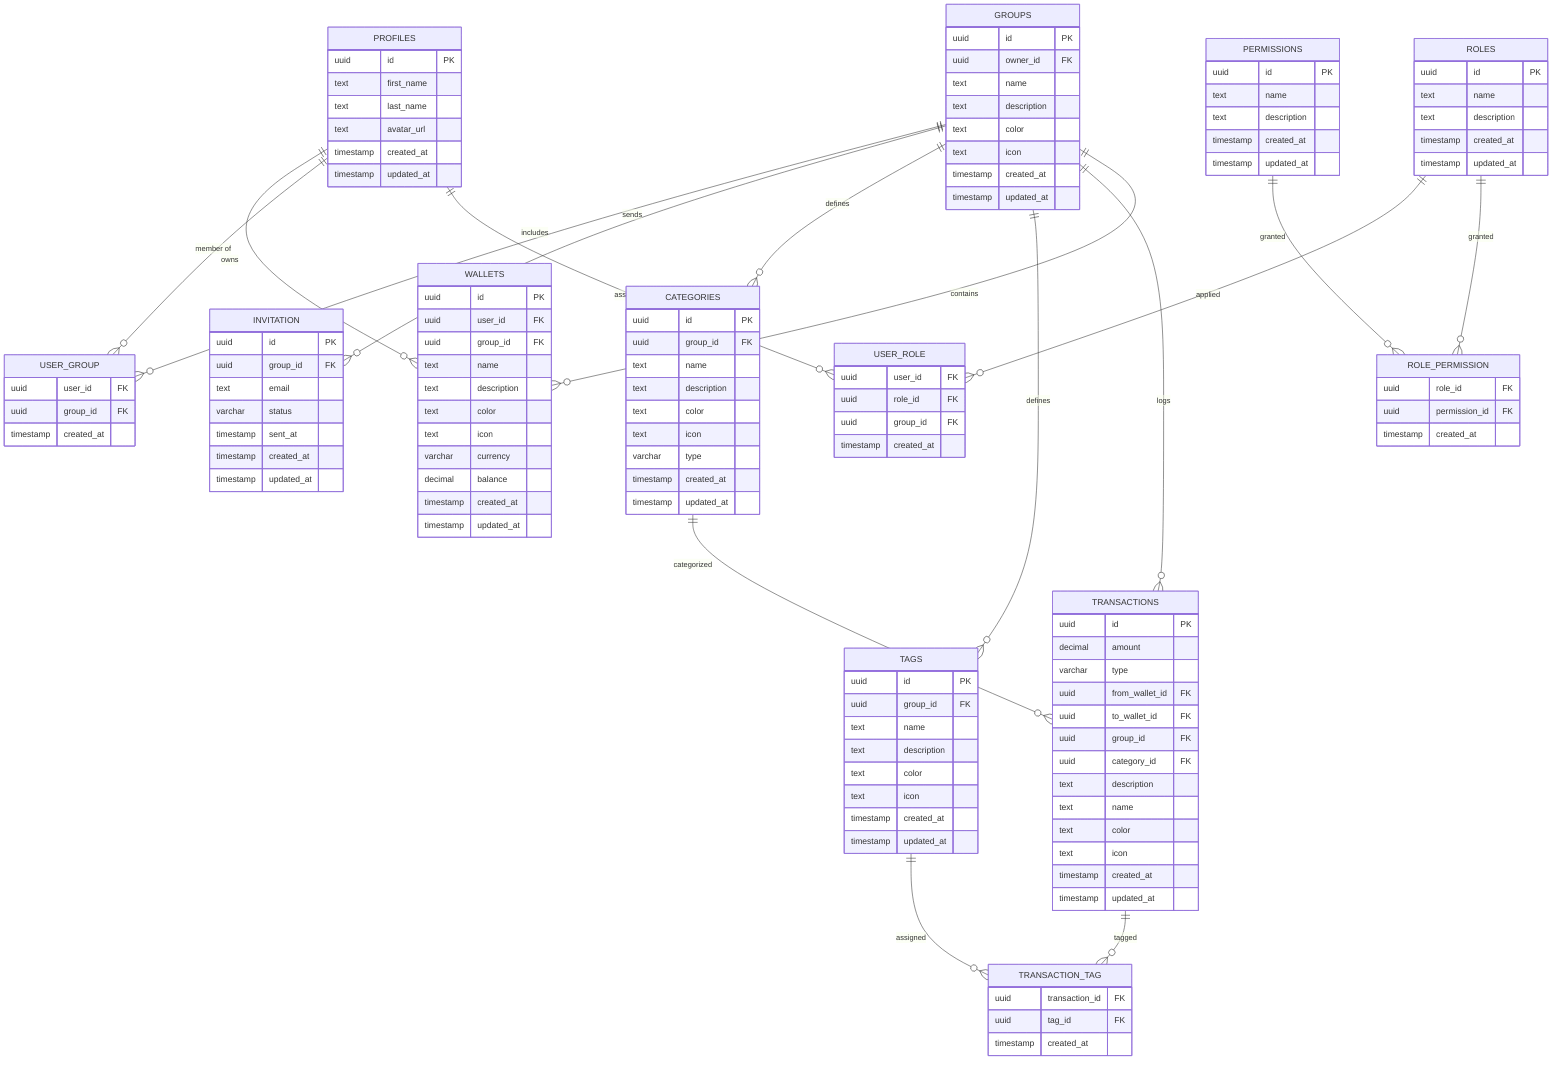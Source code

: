 erDiagram
    %% PROFILES: User information
    PROFILES {
        uuid id PK
        text first_name
        text last_name
        text avatar_url
        timestamp created_at
        timestamp updated_at
    }

    %% GROUPS: Group of users, owner_id non-nullable
    GROUPS {
        uuid id PK
        uuid owner_id FK
        text name
        text description
        text color
        text icon
        timestamp created_at
        timestamp updated_at
    }

    %% USER_GROUP: Junction table for many-to-many between PROFILES and GROUPS
    USER_GROUP {
        uuid user_id FK
        uuid group_id FK
        timestamp created_at
    }

    %% INVITATION: Invitations to join groups
    INVITATION {
        uuid id PK
        uuid group_id FK
        text email
        varchar status
        %% Possible values: pending, accepted, declined
        timestamp sent_at
        timestamp created_at
        timestamp updated_at
    }

    %% WALLETS: Financial wallets, group_id nullable
    WALLETS {
        uuid id PK
        uuid user_id FK
        uuid group_id FK
        %% Note: group_id is nullable
        text name
        text description
        text color
        text icon
        varchar currency
        %% Possible values: USD, EUR, IRR
        decimal balance
        timestamp created_at
        timestamp updated_at
    }

    %% CATEGORIES: Transaction categories, tied to group and transaction type
    CATEGORIES {
        uuid id PK
        uuid group_id FK
        text name
        text description
        text color
        text icon
        varchar type
        %% Possible values: income, expense, transfer
        timestamp created_at
        timestamp updated_at
    }

    %% TAGS: Transaction tags, tied to group
    TAGS {
        uuid id PK
        uuid group_id FK
        text name
        text description
        text color
        text icon
        timestamp created_at
        timestamp updated_at
    }

    %% TRANSACTIONS: Financial transactions, to_wallet_id nullable
    TRANSACTIONS {
        uuid id PK
        decimal amount
        varchar type
        %% Possible values: income, expense, transfer
        uuid from_wallet_id FK
        uuid to_wallet_id FK
        %% Note: to_wallet_id is nullable
        uuid group_id FK
        uuid category_id FK
        text description
        text name
        text color
        text icon
        timestamp created_at
        timestamp updated_at
    }

    %% TRANSACTION_TAG: Junction table for many-to-many between TRANSACTIONS and TAGS
    TRANSACTION_TAG {
        uuid transaction_id FK
        uuid tag_id FK
        timestamp created_at
    }

    %% ROLES: User roles for permissions
    ROLES {
        uuid id PK
        text name
        text description
        timestamp created_at
        timestamp updated_at
    }

    %% PERMISSIONS: Permissions for roles
    PERMISSIONS {
        uuid id PK
        text name
        text description
        timestamp created_at
        timestamp updated_at
    }

    %% ROLE_PERMISSION: Junction table for many-to-many between ROLES and PERMISSIONS
    ROLE_PERMISSION {
        uuid role_id FK
        uuid permission_id FK
        timestamp created_at
    }

    %% USER_ROLE: Junction table for role assignments in groups
    USER_ROLE {
        uuid user_id FK
        uuid role_id FK
        uuid group_id FK
        timestamp created_at
    }

    %% Relationships
    PROFILES ||--o{ WALLETS : "owns"
    PROFILES ||--o{ USER_GROUP : "member of"
    PROFILES ||--o{ USER_ROLE : "assigned"

    GROUPS ||--o{ USER_GROUP : "includes"
    GROUPS ||--o{ INVITATION : "sends"
    GROUPS ||--o{ CATEGORIES : "defines"
    GROUPS ||--o{ TAGS : "defines"
    GROUPS ||--o{ TRANSACTIONS : "logs"
    GROUPS ||--o{ WALLETS : "contains"

    CATEGORIES ||--o{ TRANSACTIONS : "categorized"
    TAGS ||--o{ TRANSACTION_TAG : "assigned"
    TRANSACTIONS ||--o{ TRANSACTION_TAG : "tagged"

    ROLES ||--o{ USER_ROLE : "applied"
    ROLES ||--o{ ROLE_PERMISSION : "granted"
    PERMISSIONS ||--o{ ROLE_PERMISSION : "granted"